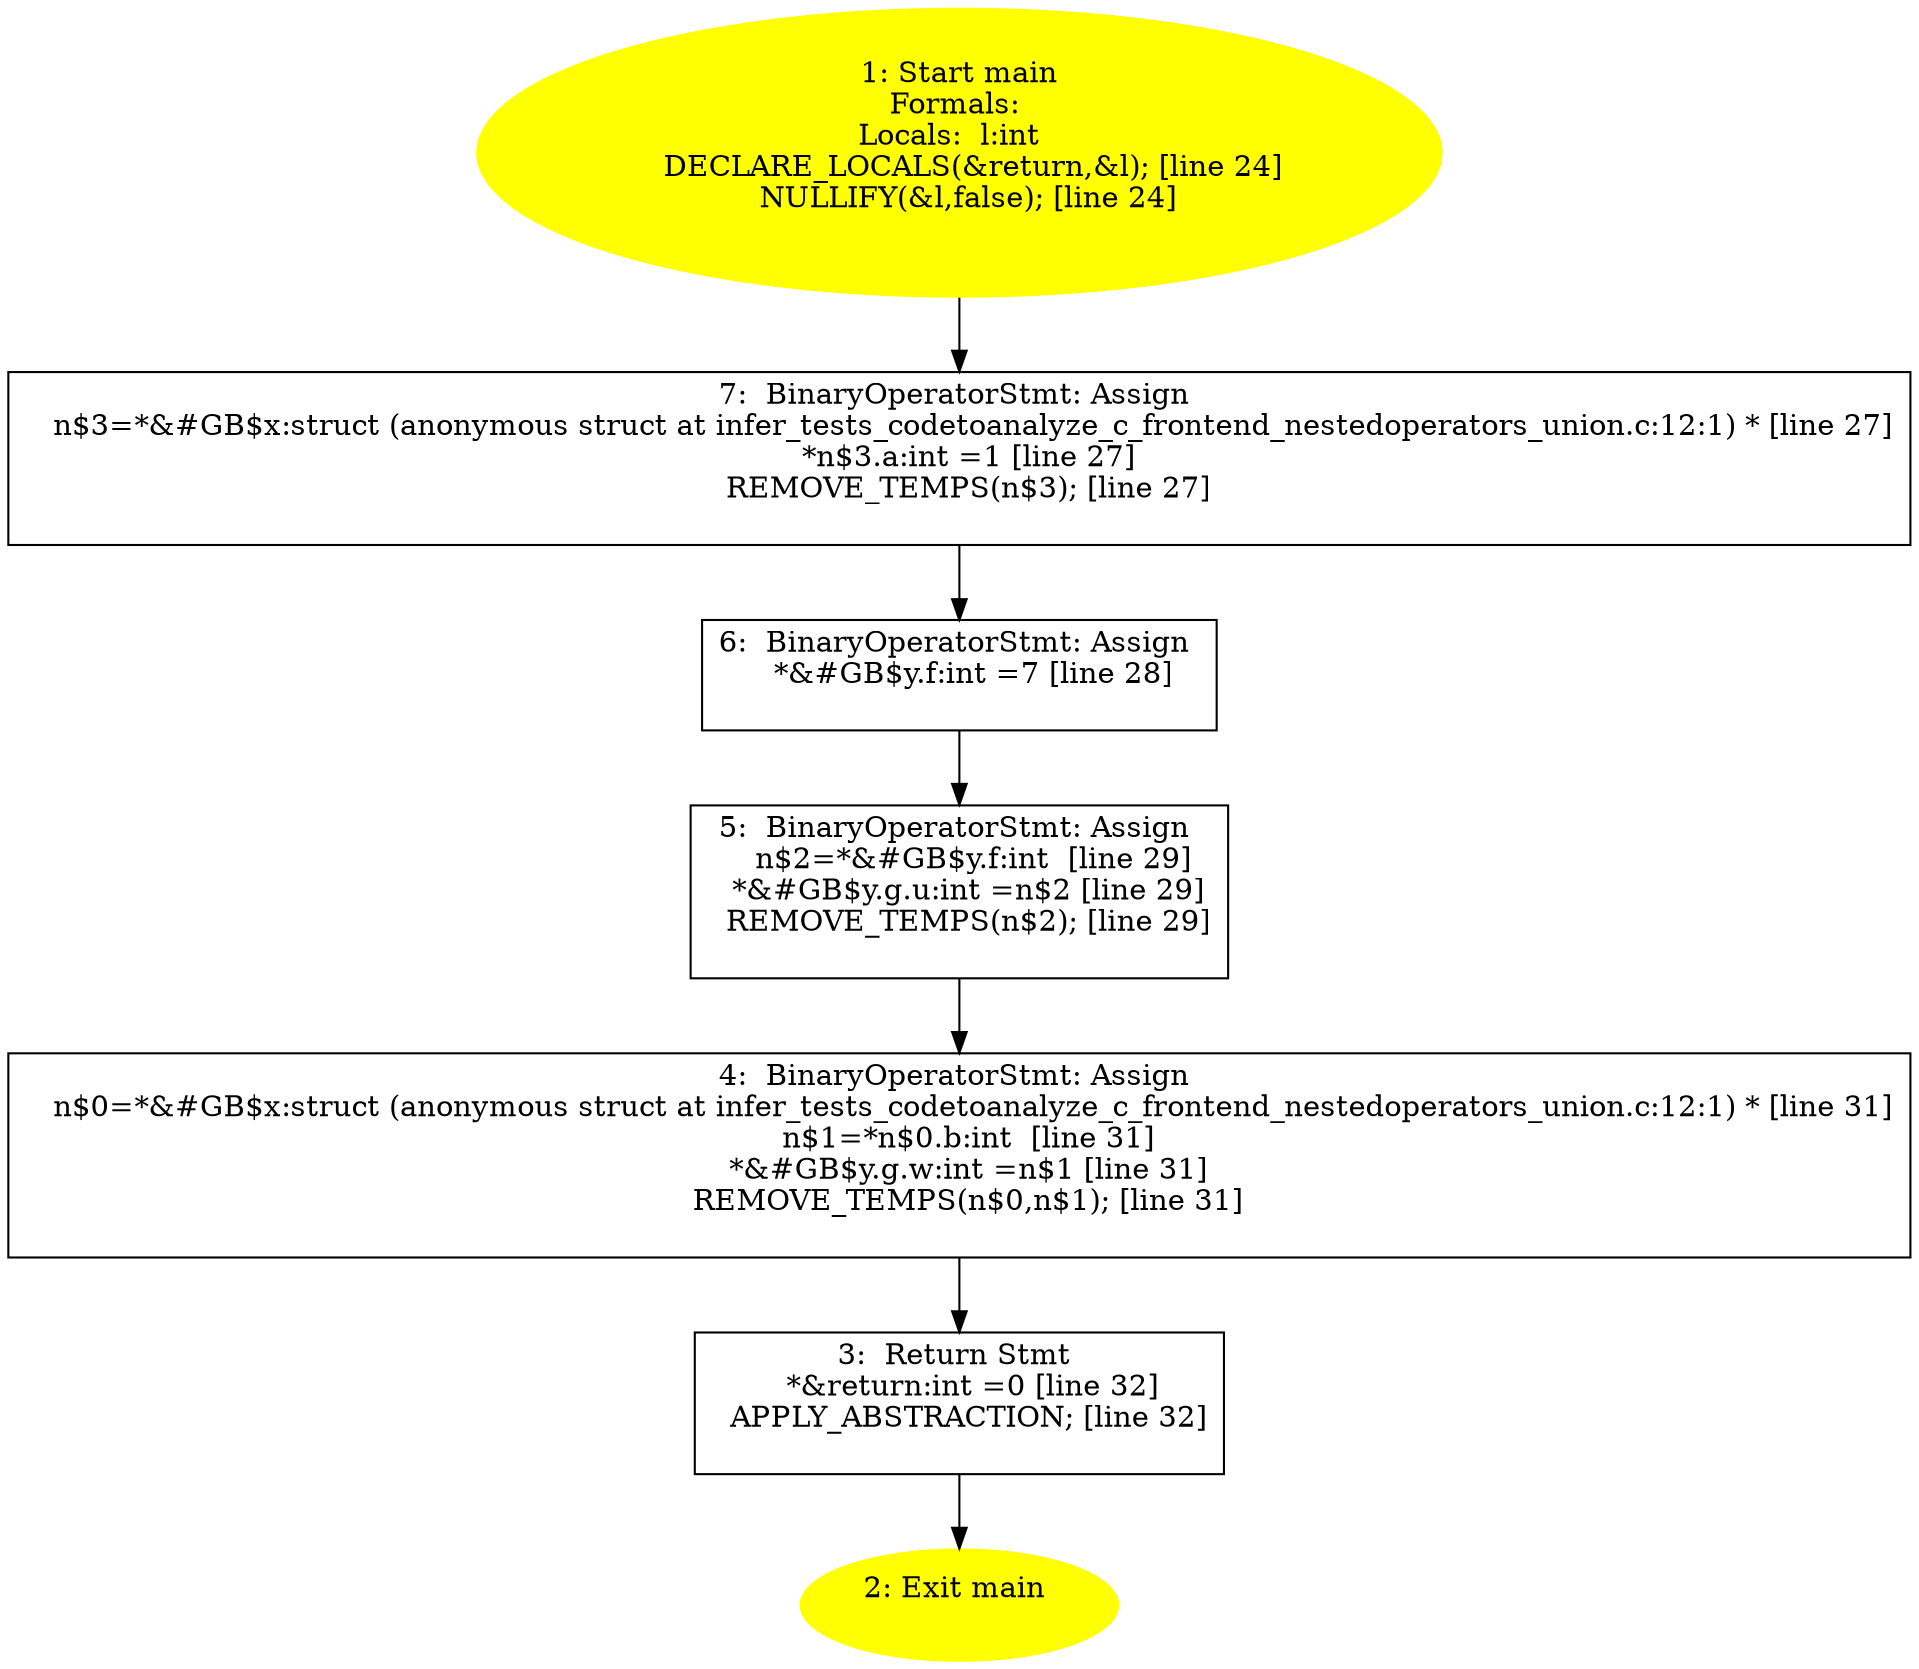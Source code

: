 digraph iCFG {
7 [label="7:  BinaryOperatorStmt: Assign \n   n$3=*&#GB$x:struct (anonymous struct at infer_tests_codetoanalyze_c_frontend_nestedoperators_union.c:12:1) * [line 27]\n  *n$3.a:int =1 [line 27]\n  REMOVE_TEMPS(n$3); [line 27]\n " shape="box"]
	

	 7 -> 6 ;
6 [label="6:  BinaryOperatorStmt: Assign \n   *&#GB$y.f:int =7 [line 28]\n " shape="box"]
	

	 6 -> 5 ;
5 [label="5:  BinaryOperatorStmt: Assign \n   n$2=*&#GB$y.f:int  [line 29]\n  *&#GB$y.g.u:int =n$2 [line 29]\n  REMOVE_TEMPS(n$2); [line 29]\n " shape="box"]
	

	 5 -> 4 ;
4 [label="4:  BinaryOperatorStmt: Assign \n   n$0=*&#GB$x:struct (anonymous struct at infer_tests_codetoanalyze_c_frontend_nestedoperators_union.c:12:1) * [line 31]\n  n$1=*n$0.b:int  [line 31]\n  *&#GB$y.g.w:int =n$1 [line 31]\n  REMOVE_TEMPS(n$0,n$1); [line 31]\n " shape="box"]
	

	 4 -> 3 ;
3 [label="3:  Return Stmt \n   *&return:int =0 [line 32]\n  APPLY_ABSTRACTION; [line 32]\n " shape="box"]
	

	 3 -> 2 ;
2 [label="2: Exit main \n  " color=yellow style=filled]
	

1 [label="1: Start main\nFormals: \nLocals:  l:int  \n   DECLARE_LOCALS(&return,&l); [line 24]\n  NULLIFY(&l,false); [line 24]\n " color=yellow style=filled]
	

	 1 -> 7 ;
}
